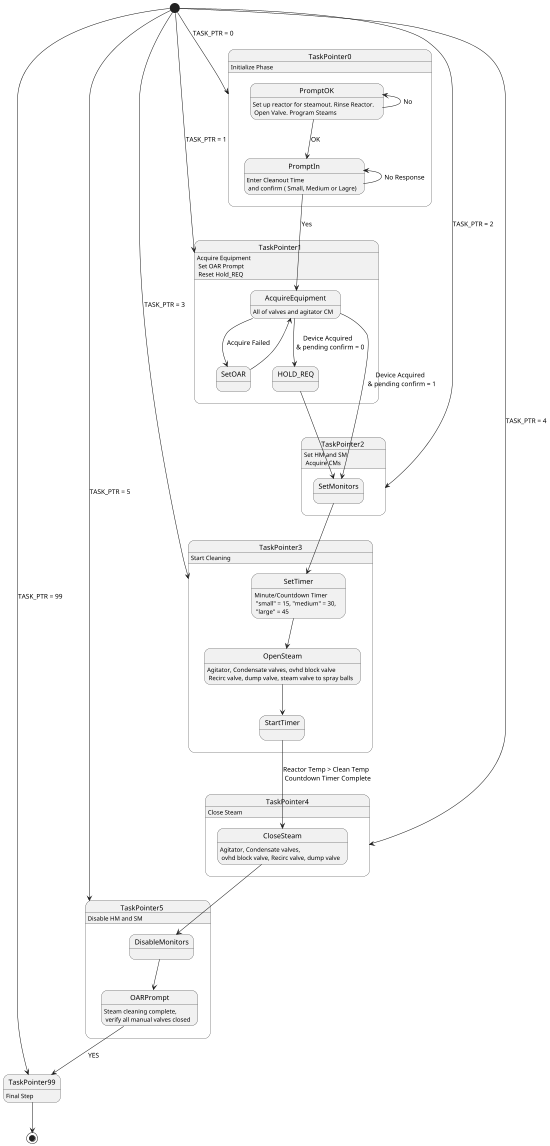@startuml
scale 550 width

[*] --> TaskPointer0: TASK_PTR = 0
[*] --> TaskPointer1: TASK_PTR = 1
[*] --> TaskPointer2: TASK_PTR = 2
[*] --> TaskPointer3: TASK_PTR = 3
[*] --> TaskPointer4: TASK_PTR = 4
[*] --> TaskPointer5: TASK_PTR = 5
[*] --> TaskPointer99: TASK_PTR = 99


TaskPointer0: Initialize Phase
state TaskPointer0{

PromptOK: Set up reactor for steamout. Rinse Reactor. \n Open Valve. Program Steams
PromptOK -up-> PromptOK: No

PromptOK --> PromptIn: OK
PromptIn: Enter Cleanout Time \n and confirm ( Small, Medium or Lagre)
PromptIn -up-> PromptIn: No Response


}


TaskPointer1:  Acquire Equipment \n Set OAR Prompt \n Reset Hold_REQ

state TaskPointer1 {

PromptIn --> AcquireEquipment: Yes
AcquireEquipment --> SetOAR: Acquire Failed
AcquireEquipment: All of valves and agitator CM
SetOAR --> AcquireEquipment
AcquireEquipment --> HOLD_REQ: Device Acquired  \n & pending confirm = 0


}



TaskPointer2: Set HM and SM \n Acquire CMs

state TaskPointer2 {

AcquireEquipment --> SetMonitors: Device Acquired \n & pending confirm = 1
HOLD_REQ --> SetMonitors

}


TaskPointer3: Start Cleaning

state TaskPointer3 {

SetMonitors --> SetTimer
SetTimer: Minute/Countdown Timer \n "small" = 15, "medium" = 30, \n "large" = 45

SetTimer --> OpenSteam
OpenSteam: Agitator, Condensate valves, ovhd block valve \n Recirc valve, dump valve, steam valve to spray balls

OpenSteam --> StartTimer

}


TaskPointer4: Close Steam
state TaskPointer4{
StartTimer --> CloseSteam: Reactor Temp > Clean Temp \n Countdown Timer Complete
CloseSteam: Agitator, Condensate valves, \n ovhd block valve, Recirc valve, dump valve

}


TaskPointer5: Disable HM and SM

state TaskPointer5 {
CloseSteam --> DisableMonitors

DisableMonitors --> OARPrompt

OARPrompt --> TaskPointer99: YES
OARPrompt: Steam cleaning complete, \n verify all manual valves closed

}

TaskPointer99: Final Step

TaskPointer99 --> [*]
@enduml